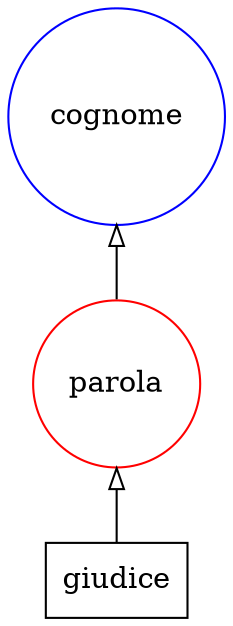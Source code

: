 digraph {
   rankdir=BT;
   edge [arrowhead=empty];

   subgraph {
      rank="source";
      edge [arrowhead=normal];
      node [shape=box];
      t22 [label="giudice"];
   }

   subgraph {
      rank="same";
      node [color=red,shape=circle];
      tag14 [label=parola]; 
   }

   subgraph {
      rank="same";
      node [color=blue,shape=circle];
      tag200 [label=cognome]; 
   }

   subgraph {
      rank="same";
      node [color=green,shape=circle];
   }

   subgraph {
      rank="same";
      node [color=orange,shape=circle];
   }
   tag14 -> tag200;
   t22 -> tag14;
}